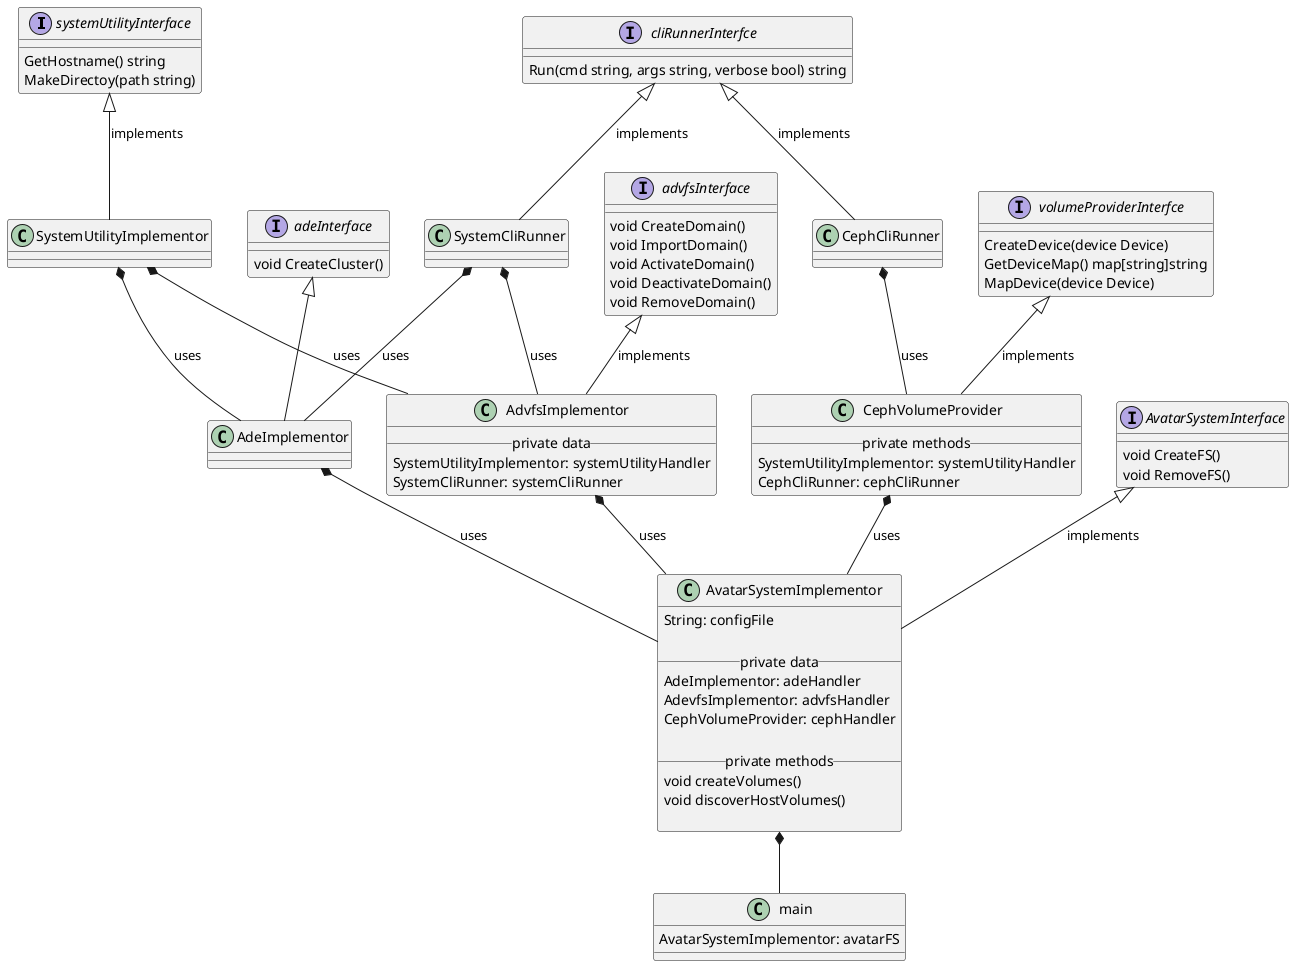@startuml


interface systemUtilityInterface
systemUtilityInterface <|-- SystemUtilityImplementor : implements

interface cliRunnerInterfce
cliRunnerInterfce <|-- SystemCliRunner : implements
cliRunnerInterfce <|-- CephCliRunner : implements

interface adeInterface
adeInterface <|-- AdeImplementor
SystemCliRunner *-- AdeImplementor : uses
SystemUtilityImplementor *-- AdeImplementor : uses

interface advfsInterface
advfsInterface <|-- AdvfsImplementor : implements
SystemUtilityImplementor *-- AdvfsImplementor : uses
SystemCliRunner *-- AdvfsImplementor : uses

interface volumeProviderInterfce
volumeProviderInterfce <|-- CephVolumeProvider : implements
CephCliRunner *-- CephVolumeProvider : uses


interface AvatarSystemInterface
AvatarSystemInterface <|-- AvatarSystemImplementor : implements

AdeImplementor *-- AvatarSystemImplementor : uses
AdvfsImplementor *-- AvatarSystemImplementor : uses
CephVolumeProvider *-- AvatarSystemImplementor : uses

interface systemUtilityInterface {
    GetHostname() string
	MakeDirectoy(path string)
}

interface cliRunnerInterfce{
    Run(cmd string, args string, verbose bool) string
}

interface advfsInterface {
    void CreateDomain()
    void ImportDomain()
    void ActivateDomain()
    void DeactivateDomain()
    void RemoveDomain()
}


interface adeInterface {
    void CreateCluster()
}

interface volumeProviderInterfce {
    CreateDevice(device Device)
	GetDeviceMap() map[string]string
	MapDevice(device Device)
}

interface AvatarSystemInterface {
    void CreateFS()
    void RemoveFS()
}

class SystemUtilityImplementor {
}


class AdvfsImplementor {
    __ private data __
    SystemUtilityImplementor: systemUtilityHandler
    SystemCliRunner: systemCliRunner
}

class CephVolumeProvider {
    __ private methods __
    SystemUtilityImplementor: systemUtilityHandler
    CephCliRunner: cephCliRunner
}

class AvatarSystemImplementor {
    String: configFile

    __ private data __
    AdeImplementor: adeHandler
    AdevfsImplementor: advfsHandler
    CephVolumeProvider: cephHandler

    __ private methods __
    void createVolumes()
    void discoverHostVolumes()

}


AvatarSystemImplementor *-- main
class main {
    AvatarSystemImplementor: avatarFS
}

@enduml
